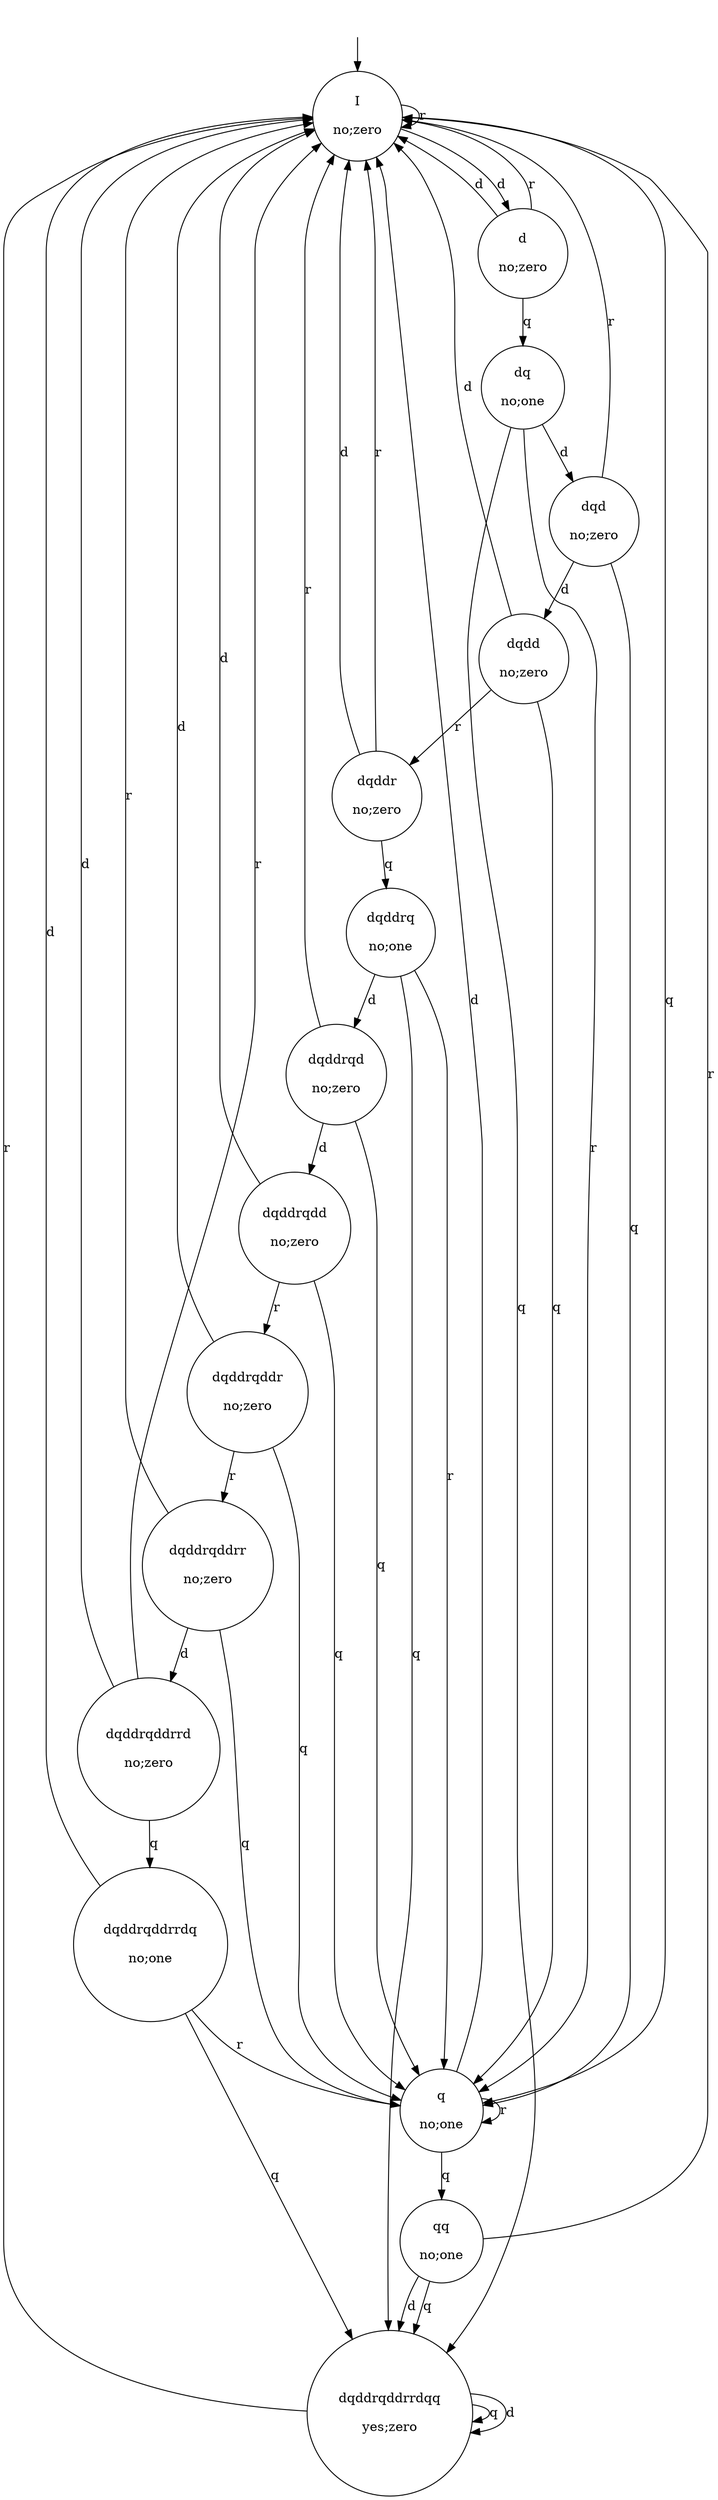 digraph finite_state_machine{
randir = LR
node[shape = circle];
a[style = "invis"];
a->"I\n\nno;zero";
"qq\n\nno;one"->"dqddrqddrrdqq\n\nyes;zero"	[label=q];
"qq\n\nno;one"->"I\n\nno;zero"	[label=r];
"qq\n\nno;one"->"dqddrqddrrdqq\n\nyes;zero"	[label=d];
"dqdd\n\nno;zero"->"q\n\nno;one"	[label=q];
"dqdd\n\nno;zero"->"dqddr\n\nno;zero"	[label=r];
"dqdd\n\nno;zero"->"I\n\nno;zero"	[label=d];
"d\n\nno;zero"->"dq\n\nno;one"	[label=q];
"d\n\nno;zero"->"I\n\nno;zero"	[label=r];
"d\n\nno;zero"->"I\n\nno;zero"	[label=d];
"dqddrqddrrd\n\nno;zero"->"dqddrqddrrdq\n\nno;one"	[label=q];
"dqddrqddrrd\n\nno;zero"->"I\n\nno;zero"	[label=r];
"dqddrqddrrd\n\nno;zero"->"I\n\nno;zero"	[label=d];
"dqddrq\n\nno;one"->"dqddrqddrrdqq\n\nyes;zero"	[label=q];
"dqddrq\n\nno;one"->"q\n\nno;one"	[label=r];
"dqddrq\n\nno;one"->"dqddrqd\n\nno;zero"	[label=d];
"I\n\nno;zero"->"q\n\nno;one"	[label=q];
"I\n\nno;zero"->"I\n\nno;zero"	[label=r];
"I\n\nno;zero"->"d\n\nno;zero"	[label=d];
"dqddrqddr\n\nno;zero"->"q\n\nno;one"	[label=q];
"dqddrqddr\n\nno;zero"->"dqddrqddrr\n\nno;zero"	[label=r];
"dqddrqddr\n\nno;zero"->"I\n\nno;zero"	[label=d];
"dqddrqd\n\nno;zero"->"q\n\nno;one"	[label=q];
"dqddrqd\n\nno;zero"->"I\n\nno;zero"	[label=r];
"dqddrqd\n\nno;zero"->"dqddrqdd\n\nno;zero"	[label=d];
"dq\n\nno;one"->"dqddrqddrrdqq\n\nyes;zero"	[label=q];
"dq\n\nno;one"->"q\n\nno;one"	[label=r];
"dq\n\nno;one"->"dqd\n\nno;zero"	[label=d];
"q\n\nno;one"->"qq\n\nno;one"	[label=q];
"q\n\nno;one"->"q\n\nno;one"	[label=r];
"q\n\nno;one"->"I\n\nno;zero"	[label=d];
"dqddr\n\nno;zero"->"dqddrq\n\nno;one"	[label=q];
"dqddr\n\nno;zero"->"I\n\nno;zero"	[label=r];
"dqddr\n\nno;zero"->"I\n\nno;zero"	[label=d];
"dqddrqddrrdqq\n\nyes;zero"->"dqddrqddrrdqq\n\nyes;zero"	[label=q];
"dqddrqddrrdqq\n\nyes;zero"->"I\n\nno;zero"	[label=r];
"dqddrqddrrdqq\n\nyes;zero"->"dqddrqddrrdqq\n\nyes;zero"	[label=d];
"dqddrqddrr\n\nno;zero"->"q\n\nno;one"	[label=q];
"dqddrqddrr\n\nno;zero"->"I\n\nno;zero"	[label=r];
"dqddrqddrr\n\nno;zero"->"dqddrqddrrd\n\nno;zero"	[label=d];
"dqd\n\nno;zero"->"q\n\nno;one"	[label=q];
"dqd\n\nno;zero"->"I\n\nno;zero"	[label=r];
"dqd\n\nno;zero"->"dqdd\n\nno;zero"	[label=d];
"dqddrqdd\n\nno;zero"->"q\n\nno;one"	[label=q];
"dqddrqdd\n\nno;zero"->"dqddrqddr\n\nno;zero"	[label=r];
"dqddrqdd\n\nno;zero"->"I\n\nno;zero"	[label=d];
"dqddrqddrrdq\n\nno;one"->"dqddrqddrrdqq\n\nyes;zero"	[label=q];
"dqddrqddrrdq\n\nno;one"->"q\n\nno;one"	[label=r];
"dqddrqddrrdq\n\nno;one"->"I\n\nno;zero"	[label=d];
}
